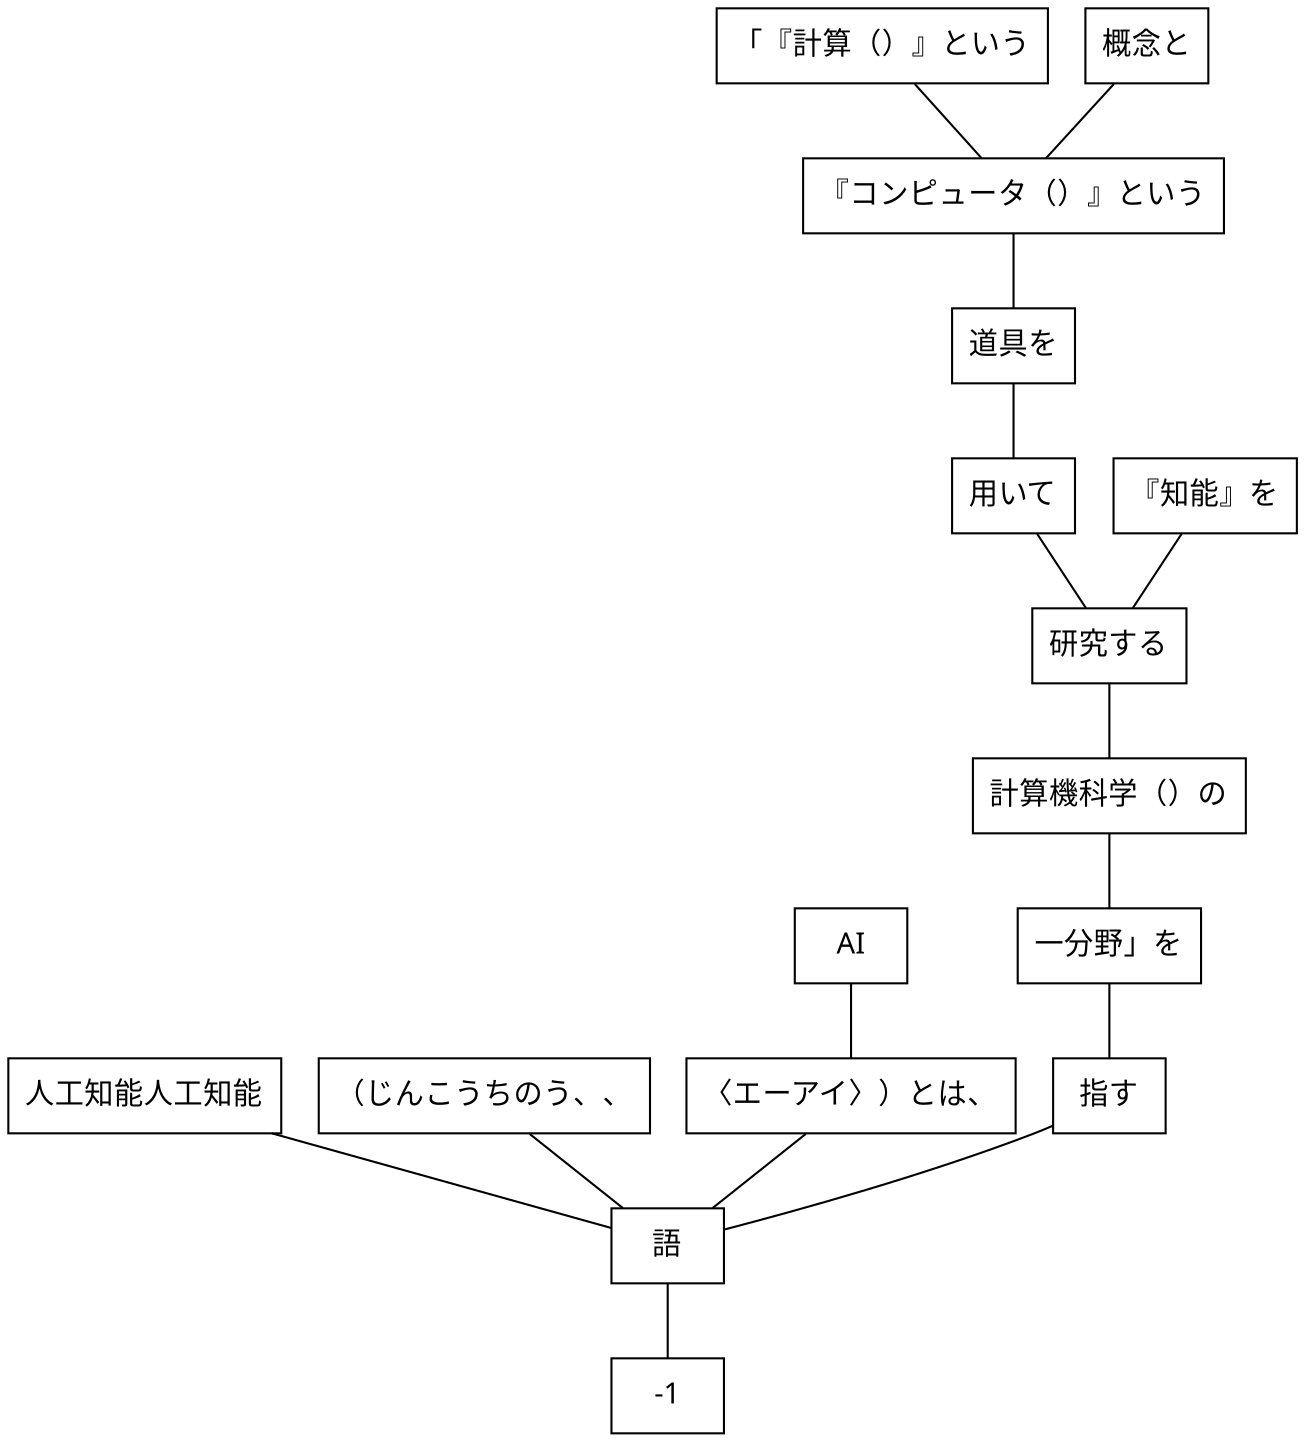 graph {
	node [fontname="MS Gothic" shape=box]
	0 [label="人工知能人工知能"]
	0 -- 14
	1 [label="（じんこうちのう、、"]
	1 -- 14
	2 [label=AI]
	2 -- 3
	3 [label="〈エーアイ〉）とは、"]
	3 -- 14
	4 [label="「『計算（）』という"]
	4 -- 6
	5 [label="概念と"]
	5 -- 6
	6 [label="『コンピュータ（）』という"]
	6 -- 7
	7 [label="道具を"]
	7 -- 8
	8 [label="用いて"]
	8 -- 10
	9 [label="『知能』を"]
	9 -- 10
	10 [label="研究する"]
	10 -- 11
	11 [label="計算機科学（）の"]
	11 -- 12
	12 [label="一分野」を"]
	12 -- 13
	13 [label="指す"]
	13 -- 14
	14 [label="語"]
	14 -- -1
}
